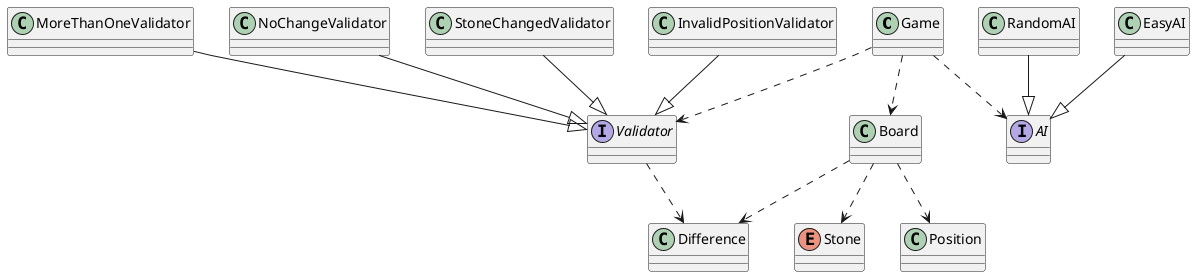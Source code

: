 @startuml
class Game
class EasyAI
class RandomAI
class Board
class Difference
class Position
class InvalidPositionValidator
class MoreThanOneValidator
class NoChangeValidator
class StoneChangedValidator
enum Stone
interface AI
interface Validator
Game ..> Board
Game ..> AI
Game ..> Validator
EasyAI --|> AI
RandomAI --|> AI
Board ..> Position
Board ..> Stone
Board ..> Difference
Validator ..> Difference
InvalidPositionValidator --|> Validator
MoreThanOneValidator --|> Validator
NoChangeValidator --|> Validator
StoneChangedValidator --|> Validator
@enduml